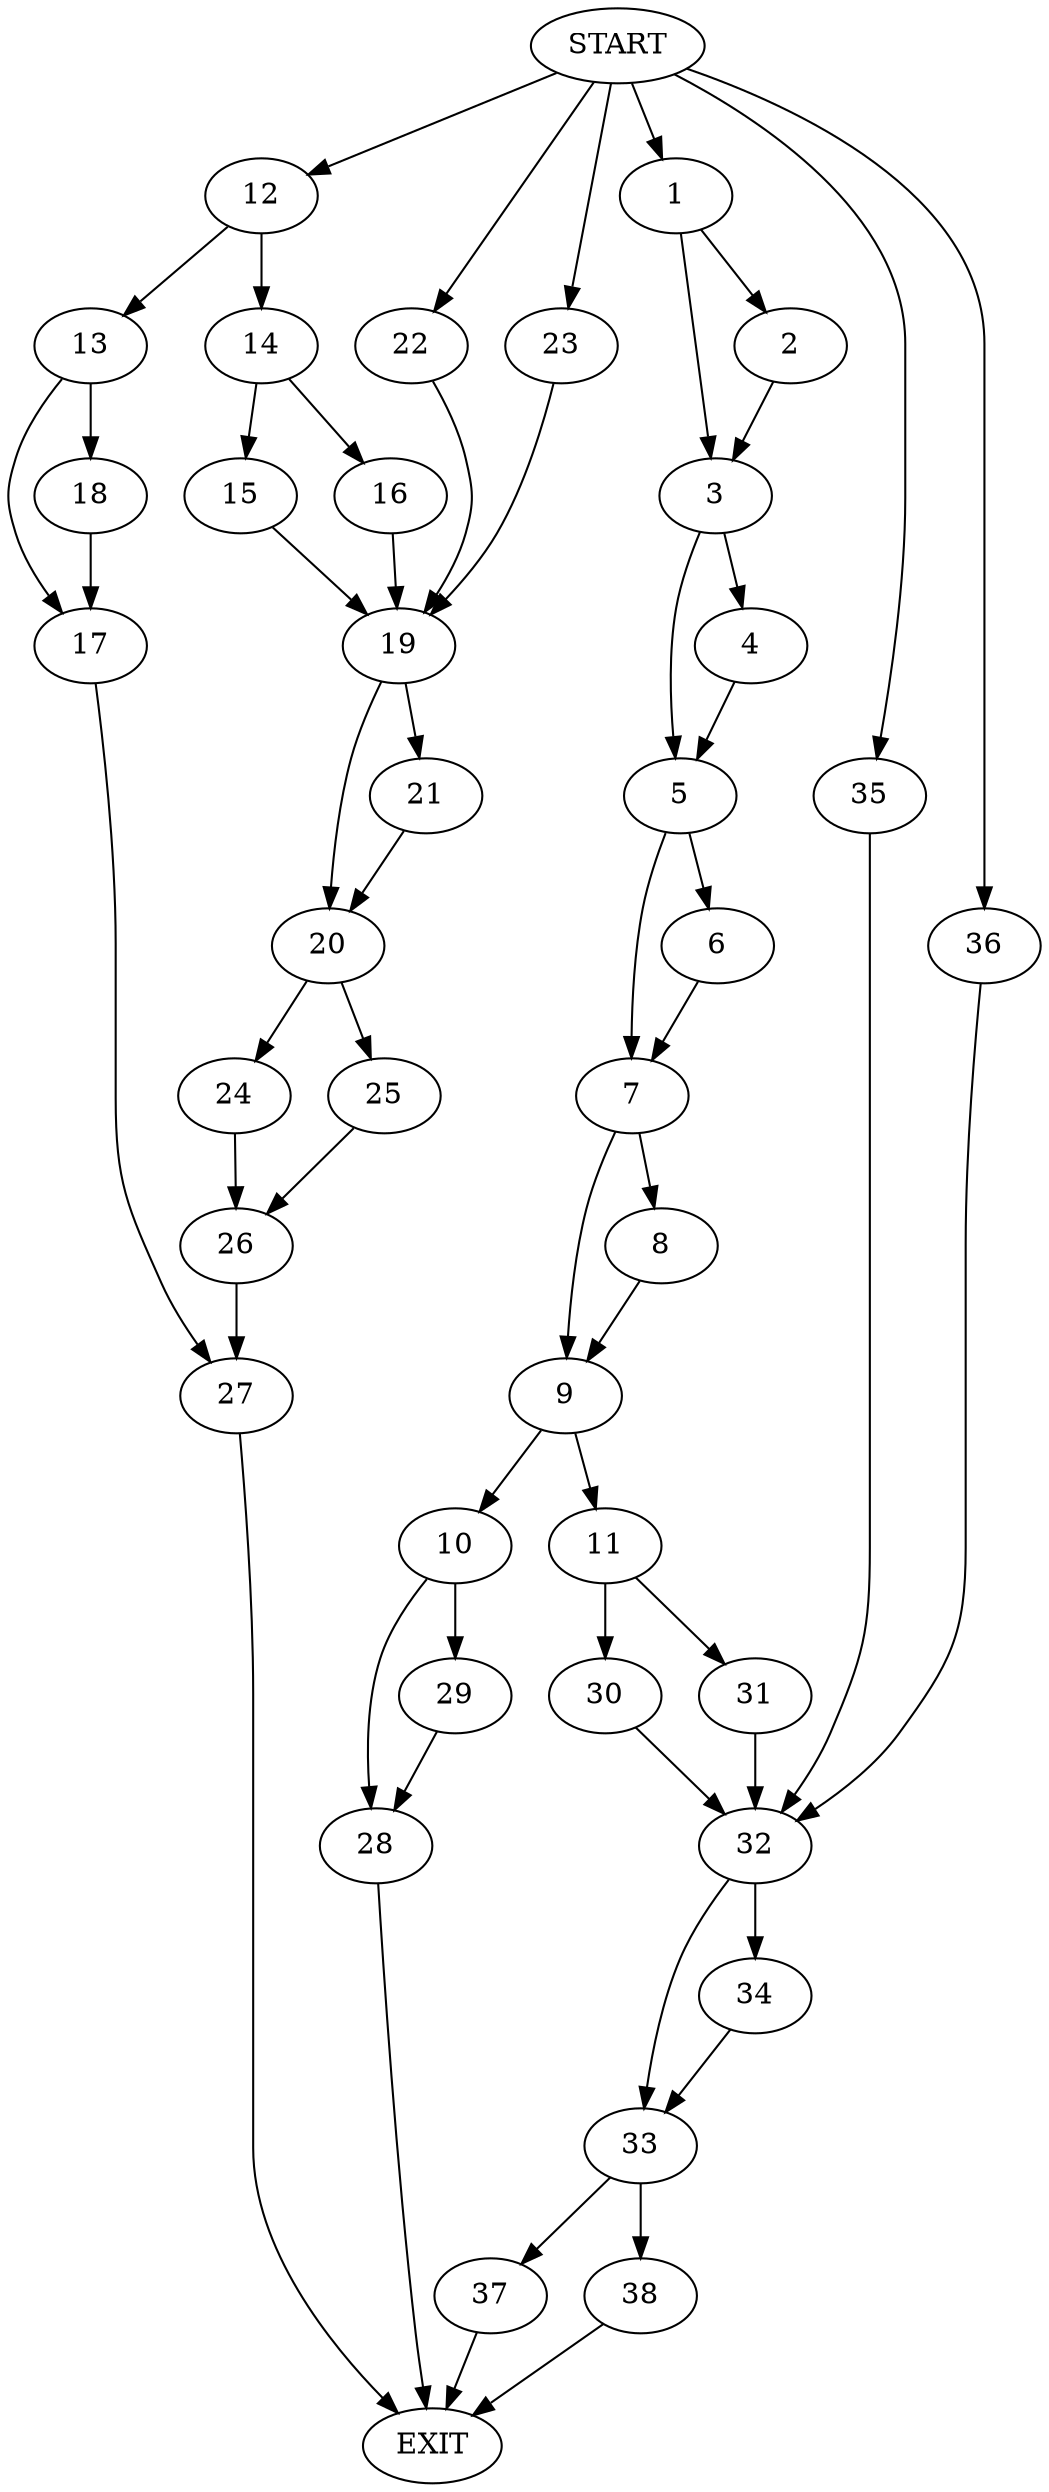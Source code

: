 digraph {
0 [label="START"]
39 [label="EXIT"]
0 -> 1
1 -> 2
1 -> 3
3 -> 4
3 -> 5
2 -> 3
5 -> 6
5 -> 7
4 -> 5
7 -> 8
7 -> 9
6 -> 7
9 -> 10
9 -> 11
8 -> 9
0 -> 12
12 -> 13
12 -> 14
14 -> 15
14 -> 16
13 -> 17
13 -> 18
15 -> 19
16 -> 19
19 -> 20
19 -> 21
0 -> 22
22 -> 19
0 -> 23
23 -> 19
20 -> 24
20 -> 25
21 -> 20
24 -> 26
25 -> 26
26 -> 27
27 -> 39
18 -> 17
17 -> 27
10 -> 28
10 -> 29
11 -> 30
11 -> 31
31 -> 32
30 -> 32
32 -> 33
32 -> 34
0 -> 35
35 -> 32
0 -> 36
36 -> 32
33 -> 37
33 -> 38
34 -> 33
37 -> 39
38 -> 39
28 -> 39
29 -> 28
}
